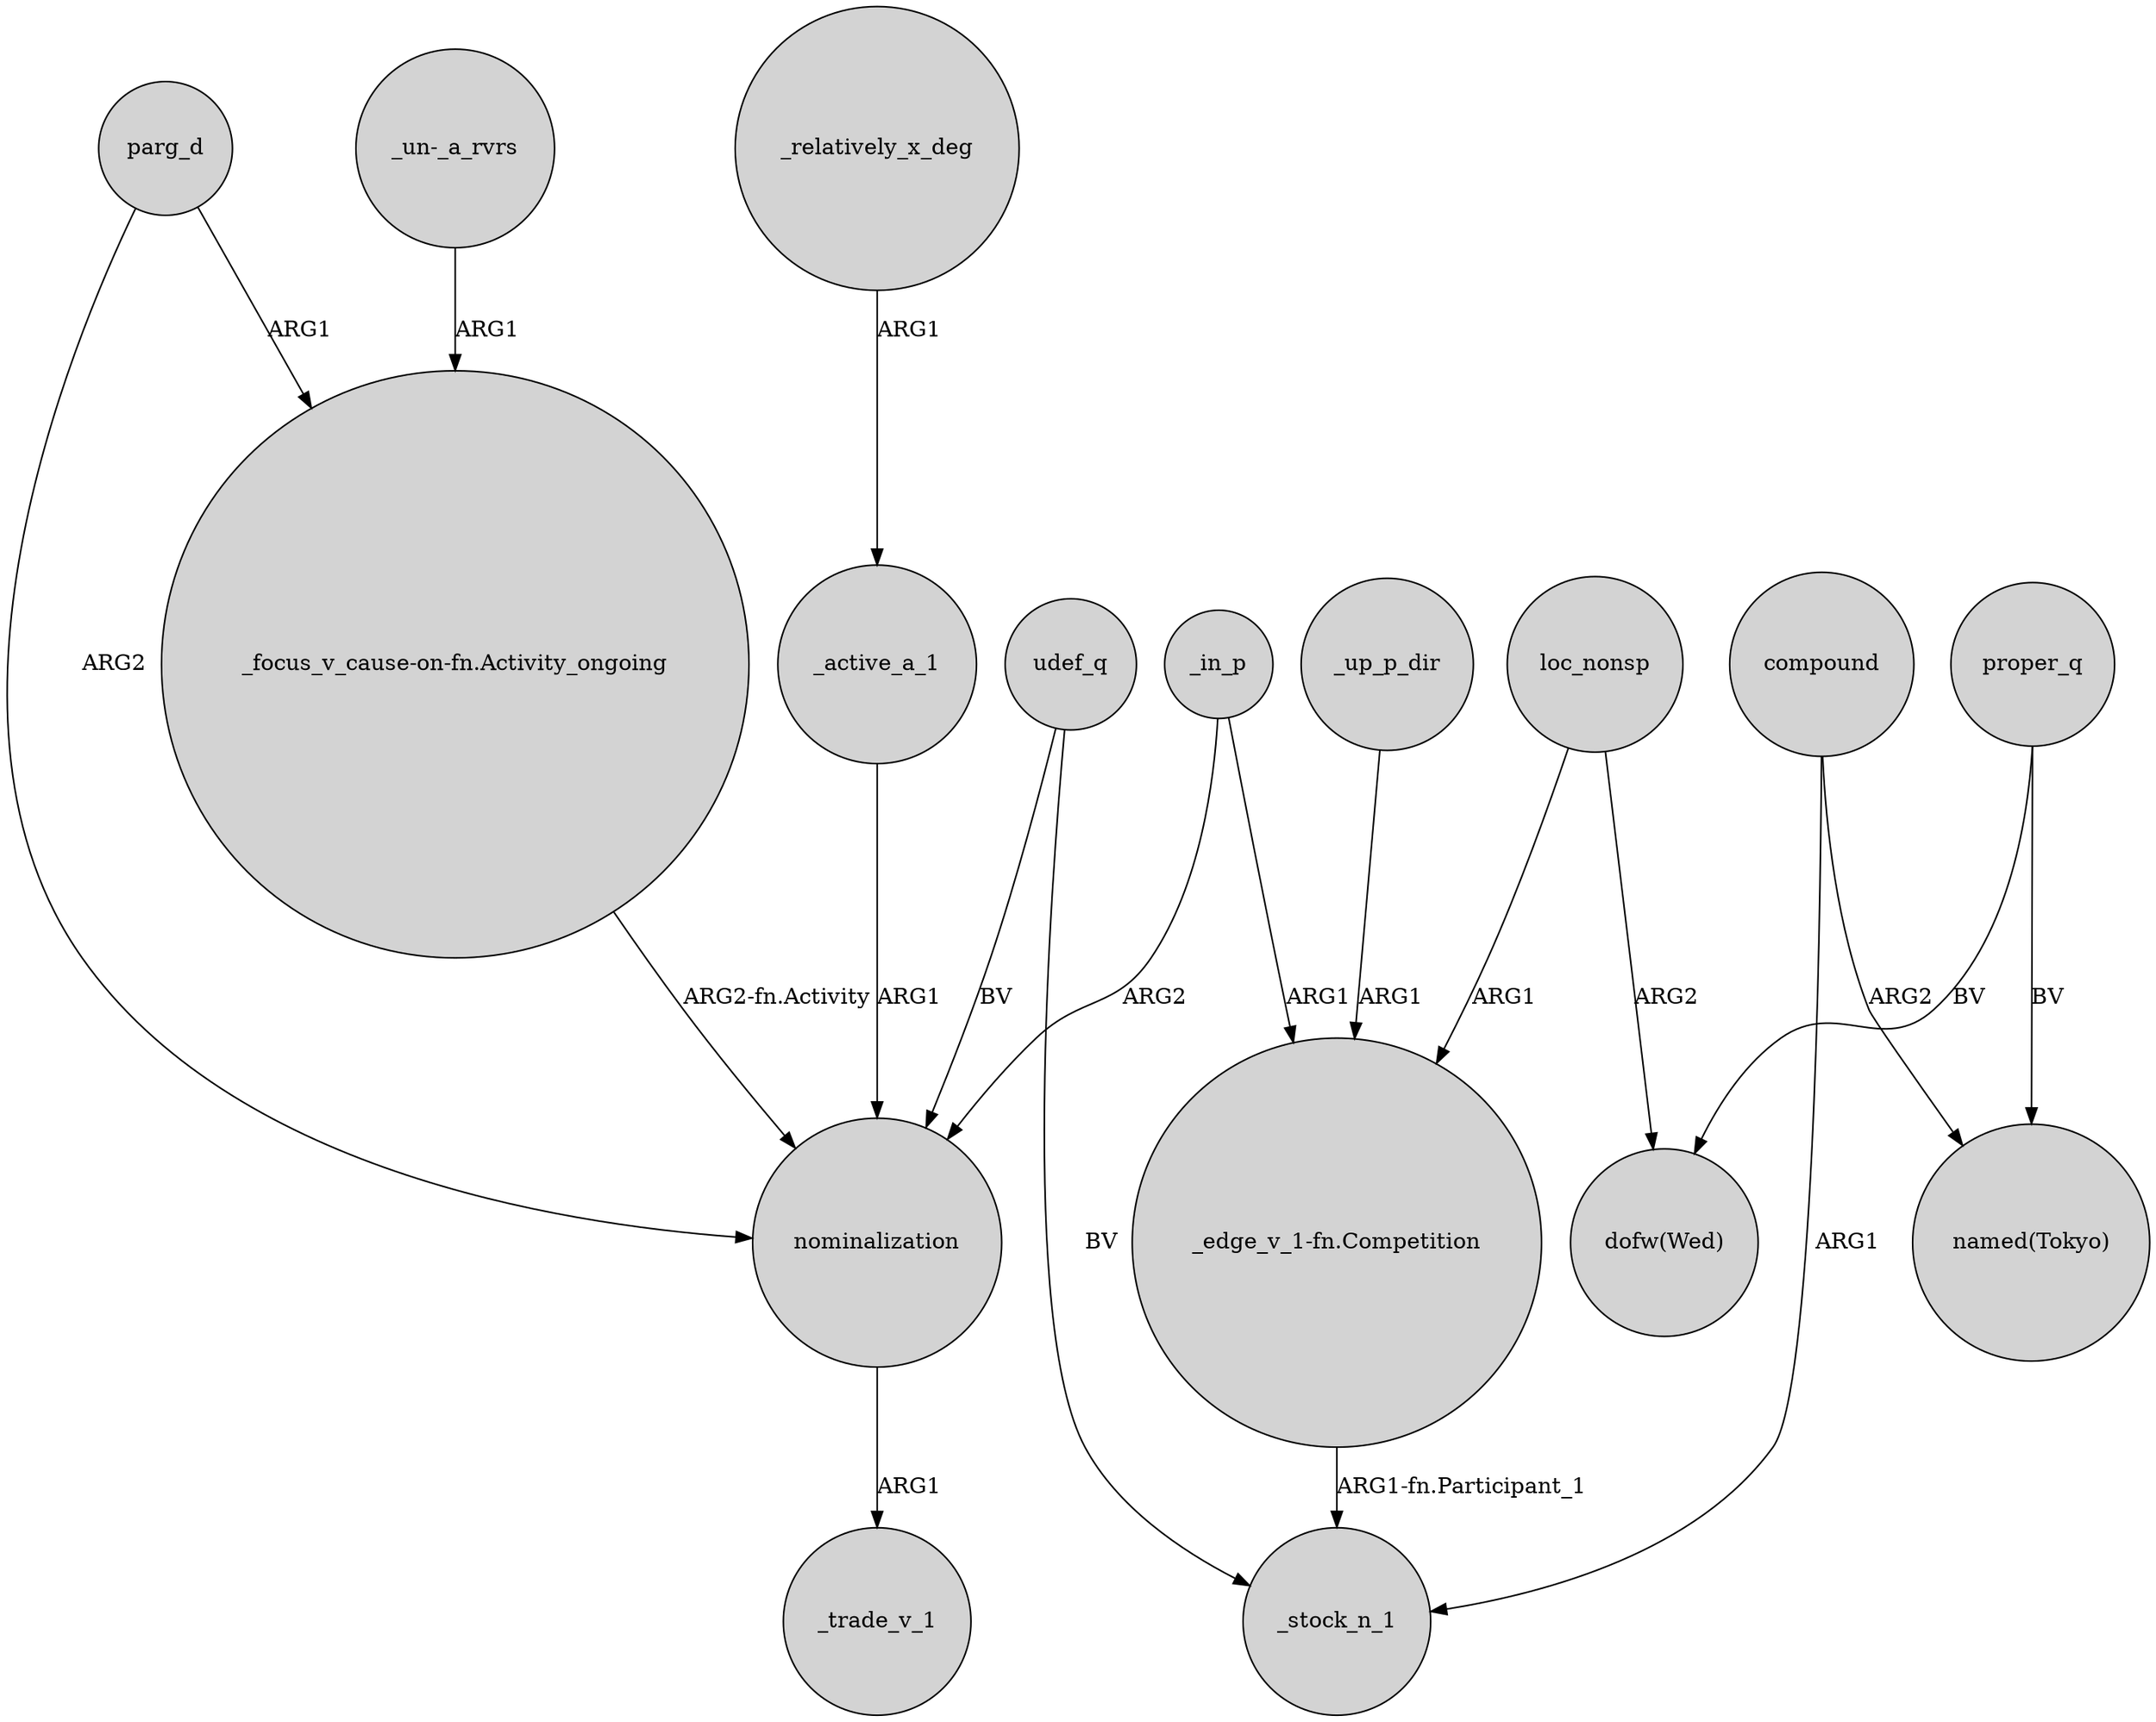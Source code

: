 digraph {
	node [shape=circle style=filled]
	parg_d -> "_focus_v_cause-on-fn.Activity_ongoing" [label=ARG1]
	"_un-_a_rvrs" -> "_focus_v_cause-on-fn.Activity_ongoing" [label=ARG1]
	_active_a_1 -> nominalization [label=ARG1]
	"_edge_v_1-fn.Competition" -> _stock_n_1 [label="ARG1-fn.Participant_1"]
	loc_nonsp -> "dofw(Wed)" [label=ARG2]
	udef_q -> nominalization [label=BV]
	_in_p -> "_edge_v_1-fn.Competition" [label=ARG1]
	compound -> "named(Tokyo)" [label=ARG2]
	compound -> _stock_n_1 [label=ARG1]
	udef_q -> _stock_n_1 [label=BV]
	proper_q -> "dofw(Wed)" [label=BV]
	loc_nonsp -> "_edge_v_1-fn.Competition" [label=ARG1]
	_relatively_x_deg -> _active_a_1 [label=ARG1]
	proper_q -> "named(Tokyo)" [label=BV]
	_up_p_dir -> "_edge_v_1-fn.Competition" [label=ARG1]
	_in_p -> nominalization [label=ARG2]
	"_focus_v_cause-on-fn.Activity_ongoing" -> nominalization [label="ARG2-fn.Activity"]
	nominalization -> _trade_v_1 [label=ARG1]
	parg_d -> nominalization [label=ARG2]
}
